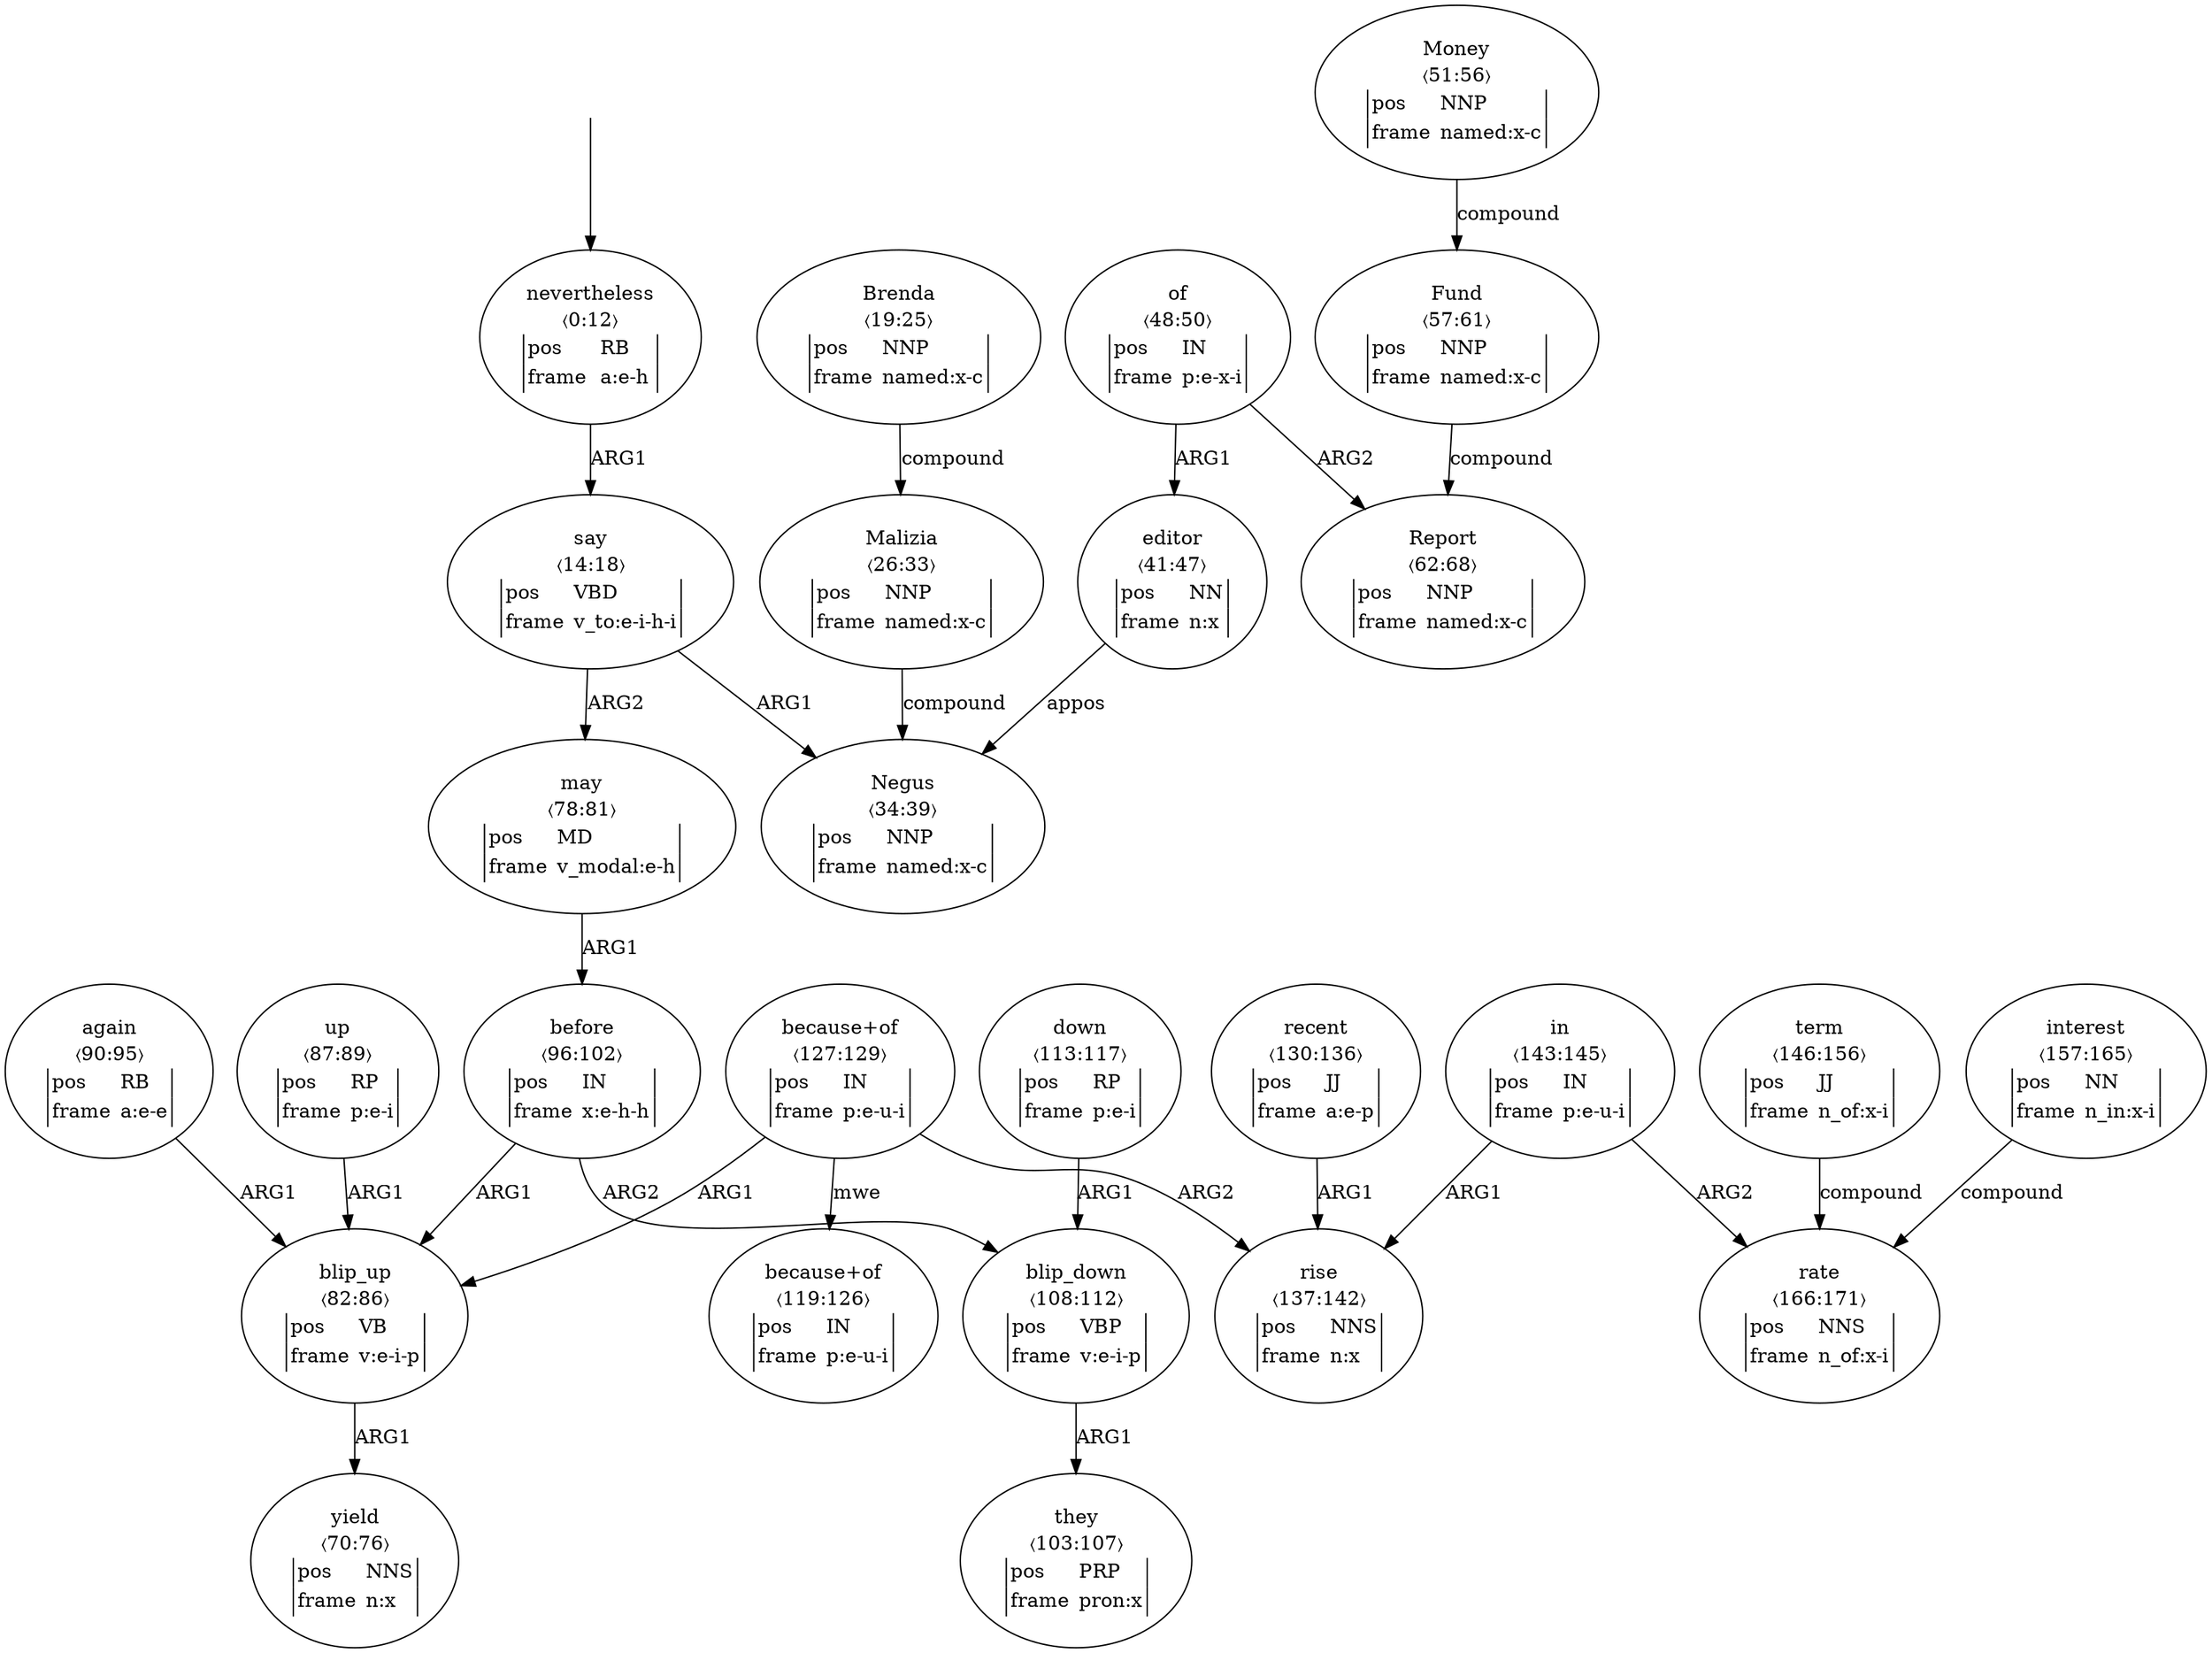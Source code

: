 digraph "20004008" {
  top [ style=invis ];
  top -> 0;
  0 [ label=<<table align="center" border="0" cellspacing="0"><tr><td colspan="2">nevertheless</td></tr><tr><td colspan="2">〈0:12〉</td></tr><tr><td sides="l" border="1" align="left">pos</td><td sides="r" border="1" align="left">RB</td></tr><tr><td sides="l" border="1" align="left">frame</td><td sides="r" border="1" align="left">a:e-h</td></tr></table>> ];
  2 [ label=<<table align="center" border="0" cellspacing="0"><tr><td colspan="2">say</td></tr><tr><td colspan="2">〈14:18〉</td></tr><tr><td sides="l" border="1" align="left">pos</td><td sides="r" border="1" align="left">VBD</td></tr><tr><td sides="l" border="1" align="left">frame</td><td sides="r" border="1" align="left">v_to:e-i-h-i</td></tr></table>> ];
  3 [ label=<<table align="center" border="0" cellspacing="0"><tr><td colspan="2">Brenda</td></tr><tr><td colspan="2">〈19:25〉</td></tr><tr><td sides="l" border="1" align="left">pos</td><td sides="r" border="1" align="left">NNP</td></tr><tr><td sides="l" border="1" align="left">frame</td><td sides="r" border="1" align="left">named:x-c</td></tr></table>> ];
  4 [ label=<<table align="center" border="0" cellspacing="0"><tr><td colspan="2">Malizia</td></tr><tr><td colspan="2">〈26:33〉</td></tr><tr><td sides="l" border="1" align="left">pos</td><td sides="r" border="1" align="left">NNP</td></tr><tr><td sides="l" border="1" align="left">frame</td><td sides="r" border="1" align="left">named:x-c</td></tr></table>> ];
  5 [ label=<<table align="center" border="0" cellspacing="0"><tr><td colspan="2">Negus</td></tr><tr><td colspan="2">〈34:39〉</td></tr><tr><td sides="l" border="1" align="left">pos</td><td sides="r" border="1" align="left">NNP</td></tr><tr><td sides="l" border="1" align="left">frame</td><td sides="r" border="1" align="left">named:x-c</td></tr></table>> ];
  7 [ label=<<table align="center" border="0" cellspacing="0"><tr><td colspan="2">editor</td></tr><tr><td colspan="2">〈41:47〉</td></tr><tr><td sides="l" border="1" align="left">pos</td><td sides="r" border="1" align="left">NN</td></tr><tr><td sides="l" border="1" align="left">frame</td><td sides="r" border="1" align="left">n:x</td></tr></table>> ];
  8 [ label=<<table align="center" border="0" cellspacing="0"><tr><td colspan="2">of</td></tr><tr><td colspan="2">〈48:50〉</td></tr><tr><td sides="l" border="1" align="left">pos</td><td sides="r" border="1" align="left">IN</td></tr><tr><td sides="l" border="1" align="left">frame</td><td sides="r" border="1" align="left">p:e-x-i</td></tr></table>> ];
  9 [ label=<<table align="center" border="0" cellspacing="0"><tr><td colspan="2">Money</td></tr><tr><td colspan="2">〈51:56〉</td></tr><tr><td sides="l" border="1" align="left">pos</td><td sides="r" border="1" align="left">NNP</td></tr><tr><td sides="l" border="1" align="left">frame</td><td sides="r" border="1" align="left">named:x-c</td></tr></table>> ];
  10 [ label=<<table align="center" border="0" cellspacing="0"><tr><td colspan="2">Fund</td></tr><tr><td colspan="2">〈57:61〉</td></tr><tr><td sides="l" border="1" align="left">pos</td><td sides="r" border="1" align="left">NNP</td></tr><tr><td sides="l" border="1" align="left">frame</td><td sides="r" border="1" align="left">named:x-c</td></tr></table>> ];
  11 [ label=<<table align="center" border="0" cellspacing="0"><tr><td colspan="2">Report</td></tr><tr><td colspan="2">〈62:68〉</td></tr><tr><td sides="l" border="1" align="left">pos</td><td sides="r" border="1" align="left">NNP</td></tr><tr><td sides="l" border="1" align="left">frame</td><td sides="r" border="1" align="left">named:x-c</td></tr></table>> ];
  13 [ label=<<table align="center" border="0" cellspacing="0"><tr><td colspan="2">yield</td></tr><tr><td colspan="2">〈70:76〉</td></tr><tr><td sides="l" border="1" align="left">pos</td><td sides="r" border="1" align="left">NNS</td></tr><tr><td sides="l" border="1" align="left">frame</td><td sides="r" border="1" align="left">n:x</td></tr></table>> ];
  15 [ label=<<table align="center" border="0" cellspacing="0"><tr><td colspan="2">may</td></tr><tr><td colspan="2">〈78:81〉</td></tr><tr><td sides="l" border="1" align="left">pos</td><td sides="r" border="1" align="left">MD</td></tr><tr><td sides="l" border="1" align="left">frame</td><td sides="r" border="1" align="left">v_modal:e-h</td></tr></table>> ];
  16 [ label=<<table align="center" border="0" cellspacing="0"><tr><td colspan="2">blip_up</td></tr><tr><td colspan="2">〈82:86〉</td></tr><tr><td sides="l" border="1" align="left">pos</td><td sides="r" border="1" align="left">VB</td></tr><tr><td sides="l" border="1" align="left">frame</td><td sides="r" border="1" align="left">v:e-i-p</td></tr></table>> ];
  17 [ label=<<table align="center" border="0" cellspacing="0"><tr><td colspan="2">up</td></tr><tr><td colspan="2">〈87:89〉</td></tr><tr><td sides="l" border="1" align="left">pos</td><td sides="r" border="1" align="left">RP</td></tr><tr><td sides="l" border="1" align="left">frame</td><td sides="r" border="1" align="left">p:e-i</td></tr></table>> ];
  18 [ label=<<table align="center" border="0" cellspacing="0"><tr><td colspan="2">again</td></tr><tr><td colspan="2">〈90:95〉</td></tr><tr><td sides="l" border="1" align="left">pos</td><td sides="r" border="1" align="left">RB</td></tr><tr><td sides="l" border="1" align="left">frame</td><td sides="r" border="1" align="left">a:e-e</td></tr></table>> ];
  19 [ label=<<table align="center" border="0" cellspacing="0"><tr><td colspan="2">before</td></tr><tr><td colspan="2">〈96:102〉</td></tr><tr><td sides="l" border="1" align="left">pos</td><td sides="r" border="1" align="left">IN</td></tr><tr><td sides="l" border="1" align="left">frame</td><td sides="r" border="1" align="left">x:e-h-h</td></tr></table>> ];
  20 [ label=<<table align="center" border="0" cellspacing="0"><tr><td colspan="2">they</td></tr><tr><td colspan="2">〈103:107〉</td></tr><tr><td sides="l" border="1" align="left">pos</td><td sides="r" border="1" align="left">PRP</td></tr><tr><td sides="l" border="1" align="left">frame</td><td sides="r" border="1" align="left">pron:x</td></tr></table>> ];
  21 [ label=<<table align="center" border="0" cellspacing="0"><tr><td colspan="2">blip_down</td></tr><tr><td colspan="2">〈108:112〉</td></tr><tr><td sides="l" border="1" align="left">pos</td><td sides="r" border="1" align="left">VBP</td></tr><tr><td sides="l" border="1" align="left">frame</td><td sides="r" border="1" align="left">v:e-i-p</td></tr></table>> ];
  22 [ label=<<table align="center" border="0" cellspacing="0"><tr><td colspan="2">down</td></tr><tr><td colspan="2">〈113:117〉</td></tr><tr><td sides="l" border="1" align="left">pos</td><td sides="r" border="1" align="left">RP</td></tr><tr><td sides="l" border="1" align="left">frame</td><td sides="r" border="1" align="left">p:e-i</td></tr></table>> ];
  24 [ label=<<table align="center" border="0" cellspacing="0"><tr><td colspan="2">because+of</td></tr><tr><td colspan="2">〈119:126〉</td></tr><tr><td sides="l" border="1" align="left">pos</td><td sides="r" border="1" align="left">IN</td></tr><tr><td sides="l" border="1" align="left">frame</td><td sides="r" border="1" align="left">p:e-u-i</td></tr></table>> ];
  25 [ label=<<table align="center" border="0" cellspacing="0"><tr><td colspan="2">because+of</td></tr><tr><td colspan="2">〈127:129〉</td></tr><tr><td sides="l" border="1" align="left">pos</td><td sides="r" border="1" align="left">IN</td></tr><tr><td sides="l" border="1" align="left">frame</td><td sides="r" border="1" align="left">p:e-u-i</td></tr></table>> ];
  26 [ label=<<table align="center" border="0" cellspacing="0"><tr><td colspan="2">recent</td></tr><tr><td colspan="2">〈130:136〉</td></tr><tr><td sides="l" border="1" align="left">pos</td><td sides="r" border="1" align="left">JJ</td></tr><tr><td sides="l" border="1" align="left">frame</td><td sides="r" border="1" align="left">a:e-p</td></tr></table>> ];
  27 [ label=<<table align="center" border="0" cellspacing="0"><tr><td colspan="2">rise</td></tr><tr><td colspan="2">〈137:142〉</td></tr><tr><td sides="l" border="1" align="left">pos</td><td sides="r" border="1" align="left">NNS</td></tr><tr><td sides="l" border="1" align="left">frame</td><td sides="r" border="1" align="left">n:x</td></tr></table>> ];
  28 [ label=<<table align="center" border="0" cellspacing="0"><tr><td colspan="2">in</td></tr><tr><td colspan="2">〈143:145〉</td></tr><tr><td sides="l" border="1" align="left">pos</td><td sides="r" border="1" align="left">IN</td></tr><tr><td sides="l" border="1" align="left">frame</td><td sides="r" border="1" align="left">p:e-u-i</td></tr></table>> ];
  29 [ label=<<table align="center" border="0" cellspacing="0"><tr><td colspan="2">term</td></tr><tr><td colspan="2">〈146:156〉</td></tr><tr><td sides="l" border="1" align="left">pos</td><td sides="r" border="1" align="left">JJ</td></tr><tr><td sides="l" border="1" align="left">frame</td><td sides="r" border="1" align="left">n_of:x-i</td></tr></table>> ];
  30 [ label=<<table align="center" border="0" cellspacing="0"><tr><td colspan="2">interest</td></tr><tr><td colspan="2">〈157:165〉</td></tr><tr><td sides="l" border="1" align="left">pos</td><td sides="r" border="1" align="left">NN</td></tr><tr><td sides="l" border="1" align="left">frame</td><td sides="r" border="1" align="left">n_in:x-i</td></tr></table>> ];
  31 [ label=<<table align="center" border="0" cellspacing="0"><tr><td colspan="2">rate</td></tr><tr><td colspan="2">〈166:171〉</td></tr><tr><td sides="l" border="1" align="left">pos</td><td sides="r" border="1" align="left">NNS</td></tr><tr><td sides="l" border="1" align="left">frame</td><td sides="r" border="1" align="left">n_of:x-i</td></tr></table>> ];
  15 -> 19 [ label="ARG1" ];
  25 -> 27 [ label="ARG2" ];
  18 -> 16 [ label="ARG1" ];
  10 -> 11 [ label="compound" ];
  17 -> 16 [ label="ARG1" ];
  7 -> 5 [ label="appos" ];
  28 -> 27 [ label="ARG1" ];
  30 -> 31 [ label="compound" ];
  22 -> 21 [ label="ARG1" ];
  2 -> 15 [ label="ARG2" ];
  29 -> 31 [ label="compound" ];
  4 -> 5 [ label="compound" ];
  8 -> 11 [ label="ARG2" ];
  25 -> 24 [ label="mwe" ];
  26 -> 27 [ label="ARG1" ];
  25 -> 16 [ label="ARG1" ];
  3 -> 4 [ label="compound" ];
  0 -> 2 [ label="ARG1" ];
  2 -> 5 [ label="ARG1" ];
  8 -> 7 [ label="ARG1" ];
  21 -> 20 [ label="ARG1" ];
  16 -> 13 [ label="ARG1" ];
  19 -> 16 [ label="ARG1" ];
  9 -> 10 [ label="compound" ];
  19 -> 21 [ label="ARG2" ];
  28 -> 31 [ label="ARG2" ];
}

